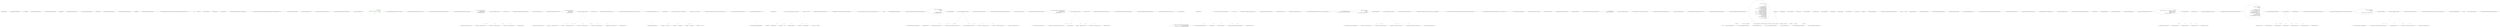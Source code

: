 digraph  {
n25 [label="CommandLine.HelpOptionAttribute", span=""];
n0 [cluster="CommandLine.HelpOptionAttribute.HelpOptionAttribute()", label="Entry CommandLine.HelpOptionAttribute.HelpOptionAttribute()", span="49-49"];
n1 [cluster="CommandLine.HelpOptionAttribute.HelpOptionAttribute()", label="HelpText = DefaultHelpText", span="52-52"];
n2 [cluster="CommandLine.HelpOptionAttribute.HelpOptionAttribute()", label="Exit CommandLine.HelpOptionAttribute.HelpOptionAttribute()", span="49-49"];
n3 [cluster="CommandLine.HelpOptionAttribute.HelpOptionAttribute(char)", label="Entry CommandLine.HelpOptionAttribute.HelpOptionAttribute(char)", span="60-60"];
n4 [cluster="CommandLine.HelpOptionAttribute.HelpOptionAttribute(char)", label="HelpText = DefaultHelpText", span="63-63"];
n5 [cluster="CommandLine.HelpOptionAttribute.HelpOptionAttribute(char)", label="Exit CommandLine.HelpOptionAttribute.HelpOptionAttribute(char)", span="60-60"];
n6 [cluster="CommandLine.HelpOptionAttribute.HelpOptionAttribute(string)", label="Entry CommandLine.HelpOptionAttribute.HelpOptionAttribute(string)", span="71-71"];
n7 [cluster="CommandLine.HelpOptionAttribute.HelpOptionAttribute(string)", label="HelpText = DefaultHelpText", span="74-74"];
n8 [cluster="CommandLine.HelpOptionAttribute.HelpOptionAttribute(string)", label="Exit CommandLine.HelpOptionAttribute.HelpOptionAttribute(string)", span="71-71"];
n9 [cluster="CommandLine.HelpOptionAttribute.HelpOptionAttribute(char, string)", label="Entry CommandLine.HelpOptionAttribute.HelpOptionAttribute(char, string)", span="83-83"];
n10 [cluster="CommandLine.HelpOptionAttribute.HelpOptionAttribute(char, string)", label="HelpText = DefaultHelpText", span="86-86"];
n11 [cluster="CommandLine.HelpOptionAttribute.HelpOptionAttribute(char, string)", label="Exit CommandLine.HelpOptionAttribute.HelpOptionAttribute(char, string)", span="83-83"];
n12 [cluster="CommandLine.HelpOptionAttribute.InvokeMethod(object, CommandLine.Internal.Pair<System.Reflection.MethodInfo, CommandLine.HelpOptionAttribute>, out string)", label="Entry CommandLine.HelpOptionAttribute.InvokeMethod(object, CommandLine.Internal.Pair<System.Reflection.MethodInfo, CommandLine.HelpOptionAttribute>, out string)", span="100-100"];
n13 [cluster="CommandLine.HelpOptionAttribute.InvokeMethod(object, CommandLine.Internal.Pair<System.Reflection.MethodInfo, CommandLine.HelpOptionAttribute>, out string)", label="text = null", span="103-103"];
n14 [cluster="CommandLine.HelpOptionAttribute.InvokeMethod(object, CommandLine.Internal.Pair<System.Reflection.MethodInfo, CommandLine.HelpOptionAttribute>, out string)", label="var method = pair.Left", span="104-104"];
n17 [cluster="CommandLine.HelpOptionAttribute.InvokeMethod(object, CommandLine.Internal.Pair<System.Reflection.MethodInfo, CommandLine.HelpOptionAttribute>, out string)", label="text = (string)method.Invoke(target, null)", span="106-106"];
n15 [cluster="CommandLine.HelpOptionAttribute.InvokeMethod(object, CommandLine.Internal.Pair<System.Reflection.MethodInfo, CommandLine.HelpOptionAttribute>, out string)", label="!CheckMethodSignature(method)", span="105-105"];
n16 [cluster="CommandLine.HelpOptionAttribute.InvokeMethod(object, CommandLine.Internal.Pair<System.Reflection.MethodInfo, CommandLine.HelpOptionAttribute>, out string)", label="throw new MemberAccessException();", span="105-105"];
n19 [cluster="CommandLine.HelpOptionAttribute.CheckMethodSignature(System.Reflection.MethodInfo)", label="Entry CommandLine.HelpOptionAttribute.CheckMethodSignature(System.Reflection.MethodInfo)", span="109-109"];
n18 [cluster="CommandLine.HelpOptionAttribute.InvokeMethod(object, CommandLine.Internal.Pair<System.Reflection.MethodInfo, CommandLine.HelpOptionAttribute>, out string)", label="Exit CommandLine.HelpOptionAttribute.InvokeMethod(object, CommandLine.Internal.Pair<System.Reflection.MethodInfo, CommandLine.HelpOptionAttribute>, out string)", span="100-100"];
n20 [cluster="System.MemberAccessException.MemberAccessException()", label="Entry System.MemberAccessException.MemberAccessException()", span="0-0"];
n21 [cluster="System.Reflection.MethodBase.Invoke(object, object[])", label="Entry System.Reflection.MethodBase.Invoke(object, object[])", span="0-0"];
n22 [cluster="CommandLine.HelpOptionAttribute.CheckMethodSignature(System.Reflection.MethodInfo)", label="return value.ReturnType == typeof(string) && value.GetParameters().Length == 0;", span="111-111"];
n23 [cluster="CommandLine.HelpOptionAttribute.CheckMethodSignature(System.Reflection.MethodInfo)", label="Exit CommandLine.HelpOptionAttribute.CheckMethodSignature(System.Reflection.MethodInfo)", span="109-109"];
n24 [cluster="System.Reflection.MethodBase.GetParameters()", label="Entry System.Reflection.MethodBase.GetParameters()", span="0-0"];
d129 [cluster="CommandLine.Core.ReflectionExtensions.StaticMethod(System.Type, string, params object[])", color=green, community=0, label="return type.InvokeMember(\r\n                name,\r\n                BindingFlags.InvokeMethod | BindingFlags.Public | BindingFlags.Static,\r\n                null,\r\n                null,\r\n                args);", prediction=0, span="170-175"];
d128 [cluster="CommandLine.Core.ReflectionExtensions.StaticMethod(System.Type, string, params object[])", label="Entry CommandLine.Core.ReflectionExtensions.StaticMethod(System.Type, string, params object[])", span="168-168"];
d130 [cluster="CommandLine.Core.ReflectionExtensions.StaticMethod(System.Type, string, params object[])", label="Exit CommandLine.Core.ReflectionExtensions.StaticMethod(System.Type, string, params object[])", span="168-168"];
d131 [cluster="System.Type.InvokeMember(string, System.Reflection.BindingFlags, System.Reflection.Binder, object, object[])", label="Entry System.Type.InvokeMember(string, System.Reflection.BindingFlags, System.Reflection.Binder, object, object[])", span="0-0"];
m1_49 [cluster="CommandLine.Tests.Unit.Text.HelpTextTests.Create_instance_with_enum_options_disabled()", file="UnParserExtensionsTests.cs", label="Entry CommandLine.Tests.Unit.Text.HelpTextTests.Create_instance_with_enum_options_disabled()", span="93-93"];
m1_50 [cluster="CommandLine.Tests.Unit.Text.HelpTextTests.Create_instance_with_enum_options_disabled()", file="UnParserExtensionsTests.cs", label="var sut = new HelpText { AddDashesToOption = true }\r\n                .AddPreOptionsLine(''pre-options'')\r\n                .AddOptions(new FakeOptionsWithHelpTextEnum())\r\n                .AddPostOptionsLine(''post-options'')", span="97-100"];
m1_51 [cluster="CommandLine.Tests.Unit.Text.HelpTextTests.Create_instance_with_enum_options_disabled()", file="UnParserExtensionsTests.cs", label="var lines = sut.ToString().ToNotEmptyLines().TrimStringArray()", span="104-104"];
m1_52 [cluster="CommandLine.Tests.Unit.Text.HelpTextTests.Create_instance_with_enum_options_disabled()", file="UnParserExtensionsTests.cs", label="Assert.Equal(''pre-options'', lines[0])", span="105-105"];
m1_53 [cluster="CommandLine.Tests.Unit.Text.HelpTextTests.Create_instance_with_enum_options_disabled()", file="UnParserExtensionsTests.cs", label="Assert.Equal(''--stringvalue    Define a string value here.'', lines[1])", span="106-106"];
m1_54 [cluster="CommandLine.Tests.Unit.Text.HelpTextTests.Create_instance_with_enum_options_disabled()", file="UnParserExtensionsTests.cs", label="Assert.Equal(''--shape          Define a enum value here.'', lines[2])", span="107-107"];
m1_55 [cluster="CommandLine.Tests.Unit.Text.HelpTextTests.Create_instance_with_enum_options_disabled()", file="UnParserExtensionsTests.cs", label="Assert.Equal(''--help           Display this help screen.'', lines[3])", span="108-108"];
m1_56 [cluster="CommandLine.Tests.Unit.Text.HelpTextTests.Create_instance_with_enum_options_disabled()", file="UnParserExtensionsTests.cs", label="Assert.Equal(''--version        Display version information.'', lines[4])", span="109-109"];
m1_57 [cluster="CommandLine.Tests.Unit.Text.HelpTextTests.Create_instance_with_enum_options_disabled()", file="UnParserExtensionsTests.cs", label="Assert.Equal(''post-options'', lines[5])", span="110-110"];
m1_58 [cluster="CommandLine.Tests.Unit.Text.HelpTextTests.Create_instance_with_enum_options_disabled()", file="UnParserExtensionsTests.cs", label="Exit CommandLine.Tests.Unit.Text.HelpTextTests.Create_instance_with_enum_options_disabled()", span="93-93"];
m1_16 [cluster="CommandLine.Text.HelpText.HelpText(string, string)", file="UnParserExtensionsTests.cs", label="Entry CommandLine.Text.HelpText.HelpText(string, string)", span="90-90"];
m1_22 [cluster="CommandLine.Tests.Unit.Text.HelpTextTests.Create_instance_with_options()", file="UnParserExtensionsTests.cs", label="Entry CommandLine.Tests.Unit.Text.HelpTextTests.Create_instance_with_options()", span="46-46"];
m1_23 [cluster="CommandLine.Tests.Unit.Text.HelpTextTests.Create_instance_with_options()", file="UnParserExtensionsTests.cs", label="var sut = new HelpText { AddDashesToOption = true }\r\n                .AddPreOptionsLine(''pre-options'')\r\n                .AddOptions(new FakeOptions())\r\n                .AddPostOptionsLine(''post-options'')", span="50-53"];
m1_24 [cluster="CommandLine.Tests.Unit.Text.HelpTextTests.Create_instance_with_options()", file="UnParserExtensionsTests.cs", label="var lines = sut.ToString().ToNotEmptyLines().TrimStringArray()", span="57-57"];
m1_25 [cluster="CommandLine.Tests.Unit.Text.HelpTextTests.Create_instance_with_options()", file="UnParserExtensionsTests.cs", label="Assert.Equal(''pre-options'', lines[0])", span="58-58"];
m1_26 [cluster="CommandLine.Tests.Unit.Text.HelpTextTests.Create_instance_with_options()", file="UnParserExtensionsTests.cs", label="Assert.Equal(''--stringvalue    Define a string value here.'', lines[1])", span="59-59"];
m1_27 [cluster="CommandLine.Tests.Unit.Text.HelpTextTests.Create_instance_with_options()", file="UnParserExtensionsTests.cs", label="Assert.Equal(''-i               Define a int sequence here.'', lines[2])", span="60-60"];
m1_28 [cluster="CommandLine.Tests.Unit.Text.HelpTextTests.Create_instance_with_options()", file="UnParserExtensionsTests.cs", label="Assert.Equal(''-x               Define a boolean or switch value here.'', lines[3])", span="61-61"];
m1_29 [cluster="CommandLine.Tests.Unit.Text.HelpTextTests.Create_instance_with_options()", file="UnParserExtensionsTests.cs", label="Assert.Equal(''--help           Display this help screen.'', lines[4])", span="62-62"];
m1_30 [cluster="CommandLine.Tests.Unit.Text.HelpTextTests.Create_instance_with_options()", file="UnParserExtensionsTests.cs", label="Assert.Equal(''--version        Display version information.'', lines[5])", span="63-63"];
m1_31 [cluster="CommandLine.Tests.Unit.Text.HelpTextTests.Create_instance_with_options()", file="UnParserExtensionsTests.cs", label="Assert.Equal(''value pos. 0     Define a long value here.'', lines[6])", span="64-64"];
m1_32 [cluster="CommandLine.Tests.Unit.Text.HelpTextTests.Create_instance_with_options()", file="UnParserExtensionsTests.cs", label="Assert.Equal(''post-options'', lines[7])", span="65-65"];
m1_33 [cluster="CommandLine.Tests.Unit.Text.HelpTextTests.Create_instance_with_options()", file="UnParserExtensionsTests.cs", label="Exit CommandLine.Tests.Unit.Text.HelpTextTests.Create_instance_with_options()", span="46-46"];
m1_66 [cluster="CommandLine.Tests.Unit.Text.HelpTextTests.When_help_text_is_longer_than_width_it_will_wrap_around_as_if_in_a_column()", file="UnParserExtensionsTests.cs", label="Entry CommandLine.Tests.Unit.Text.HelpTextTests.When_help_text_is_longer_than_width_it_will_wrap_around_as_if_in_a_column()", span="130-130"];
m1_67 [cluster="CommandLine.Tests.Unit.Text.HelpTextTests.When_help_text_is_longer_than_width_it_will_wrap_around_as_if_in_a_column()", file="UnParserExtensionsTests.cs", label="var sut = new HelpText(new HeadingInfo(''CommandLine.Tests.dll'', ''1.9.4.131''))", span="134-134"];
m1_68 [cluster="CommandLine.Tests.Unit.Text.HelpTextTests.When_help_text_is_longer_than_width_it_will_wrap_around_as_if_in_a_column()", file="UnParserExtensionsTests.cs", label="sut.MaximumDisplayWidth = 40", span="135-135"];
m1_69 [cluster="CommandLine.Tests.Unit.Text.HelpTextTests.When_help_text_is_longer_than_width_it_will_wrap_around_as_if_in_a_column()", file="UnParserExtensionsTests.cs", label="sut.AddOptions(new FakeOptionsWithLongDescription())", span="136-136"];
m1_70 [cluster="CommandLine.Tests.Unit.Text.HelpTextTests.When_help_text_is_longer_than_width_it_will_wrap_around_as_if_in_a_column()", file="UnParserExtensionsTests.cs", label="var lines = sut.ToString().Split(new[] { Environment.NewLine }, StringSplitOptions.None)", span="139-139"];
m1_71 [cluster="CommandLine.Tests.Unit.Text.HelpTextTests.When_help_text_is_longer_than_width_it_will_wrap_around_as_if_in_a_column()", file="UnParserExtensionsTests.cs", label="lines[2].Should().Be(''  v, verbose    This is the description'')", span="140-140"];
m1_72 [cluster="CommandLine.Tests.Unit.Text.HelpTextTests.When_help_text_is_longer_than_width_it_will_wrap_around_as_if_in_a_column()", file="UnParserExtensionsTests.cs", label="lines[3].Should().Be(''                of the verbosity to '')", span="142-142"];
m1_73 [cluster="CommandLine.Tests.Unit.Text.HelpTextTests.When_help_text_is_longer_than_width_it_will_wrap_around_as_if_in_a_column()", file="UnParserExtensionsTests.cs", label="lines[4].Should().Be(''                test out the wrapping '')", span="143-143"];
m1_74 [cluster="CommandLine.Tests.Unit.Text.HelpTextTests.When_help_text_is_longer_than_width_it_will_wrap_around_as_if_in_a_column()", file="UnParserExtensionsTests.cs", label="lines[5].Should().Be(''                capabilities of the '')", span="144-144"];
m1_75 [cluster="CommandLine.Tests.Unit.Text.HelpTextTests.When_help_text_is_longer_than_width_it_will_wrap_around_as_if_in_a_column()", file="UnParserExtensionsTests.cs", label="lines[6].Should().Be(''                Help Text.'')", span="145-145"];
m1_76 [cluster="CommandLine.Tests.Unit.Text.HelpTextTests.When_help_text_is_longer_than_width_it_will_wrap_around_as_if_in_a_column()", file="UnParserExtensionsTests.cs", label="Exit CommandLine.Tests.Unit.Text.HelpTextTests.When_help_text_is_longer_than_width_it_will_wrap_around_as_if_in_a_column()", span="130-130"];
m1_81 [cluster="CommandLine.Tests.Unit.Text.HelpTextTests.Long_help_text_without_spaces()", file="UnParserExtensionsTests.cs", label="Entry CommandLine.Tests.Unit.Text.HelpTextTests.Long_help_text_without_spaces()", span="150-150"];
m1_82 [cluster="CommandLine.Tests.Unit.Text.HelpTextTests.Long_help_text_without_spaces()", file="UnParserExtensionsTests.cs", label="var sut = new HelpText(new HeadingInfo(''CommandLine.Tests.dll'', ''1.9.4.131''))", span="154-154"];
m1_83 [cluster="CommandLine.Tests.Unit.Text.HelpTextTests.Long_help_text_without_spaces()", file="UnParserExtensionsTests.cs", label="sut.MaximumDisplayWidth = 40", span="155-155"];
m1_84 [cluster="CommandLine.Tests.Unit.Text.HelpTextTests.Long_help_text_without_spaces()", file="UnParserExtensionsTests.cs", label="sut.AddOptions(new FakeOptionsWithLongDescriptionAndNoSpaces())", span="156-156"];
m1_85 [cluster="CommandLine.Tests.Unit.Text.HelpTextTests.Long_help_text_without_spaces()", file="UnParserExtensionsTests.cs", label="var lines = sut.ToString().Split(new[] { Environment.NewLine }, StringSplitOptions.None)", span="159-159"];
m1_86 [cluster="CommandLine.Tests.Unit.Text.HelpTextTests.Long_help_text_without_spaces()", file="UnParserExtensionsTests.cs", label="lines[2].Should().Be(''  v, verbose    Before '')", span="160-160"];
m1_87 [cluster="CommandLine.Tests.Unit.Text.HelpTextTests.Long_help_text_without_spaces()", file="UnParserExtensionsTests.cs", label="lines[3].Should().Be(''                012345678901234567890123'')", span="161-161"];
m1_88 [cluster="CommandLine.Tests.Unit.Text.HelpTextTests.Long_help_text_without_spaces()", file="UnParserExtensionsTests.cs", label="lines[4].Should().Be(''                After'')", span="162-162"];
m1_89 [cluster="CommandLine.Tests.Unit.Text.HelpTextTests.Long_help_text_without_spaces()", file="UnParserExtensionsTests.cs", label="lines[5].Should().Be(''  input-file    Before '')", span="163-163"];
m1_90 [cluster="CommandLine.Tests.Unit.Text.HelpTextTests.Long_help_text_without_spaces()", file="UnParserExtensionsTests.cs", label="lines[6].Should().Be(''                012345678901234567890123'')", span="164-164"];
m1_91 [cluster="CommandLine.Tests.Unit.Text.HelpTextTests.Long_help_text_without_spaces()", file="UnParserExtensionsTests.cs", label="lines[7].Should().Be(''                456789 After'')", span="165-165"];
m1_92 [cluster="CommandLine.Tests.Unit.Text.HelpTextTests.Long_help_text_without_spaces()", file="UnParserExtensionsTests.cs", label="Exit CommandLine.Tests.Unit.Text.HelpTextTests.Long_help_text_without_spaces()", span="150-150"];
m1_121 [cluster="CommandLine.NotParsed<T>.NotParsed(T, System.Collections.Generic.IEnumerable<CommandLine.Error>)", file="UnParserExtensionsTests.cs", label="Entry CommandLine.NotParsed<T>.NotParsed(T, System.Collections.Generic.IEnumerable<CommandLine.Error>)", span="142-142"];
m1_198 [cluster="System.Collections.Generic.IEnumerable<TSource>.Concat<TSource>(System.Collections.Generic.IEnumerable<TSource>)", file="UnParserExtensionsTests.cs", label="Entry System.Collections.Generic.IEnumerable<TSource>.Concat<TSource>(System.Collections.Generic.IEnumerable<TSource>)", span="0-0"];
m1_172 [cluster="Unk.True", file="UnParserExtensionsTests.cs", label="Entry Unk.True", span=""];
m1_123 [cluster="CommandLine.BadFormatTokenError.BadFormatTokenError(string)", file="UnParserExtensionsTests.cs", label="Entry CommandLine.BadFormatTokenError.BadFormatTokenError(string)", span="196-196"];
m1_156 [cluster="CommandLine.Tests.Unit.Text.HelpTextTests.Invoke_AutoBuild_for_Options_returns_appropriate_formatted_text()", file="UnParserExtensionsTests.cs", label="Entry CommandLine.Tests.Unit.Text.HelpTextTests.Invoke_AutoBuild_for_Options_returns_appropriate_formatted_text()", span="254-254"];
m1_157 [cluster="CommandLine.Tests.Unit.Text.HelpTextTests.Invoke_AutoBuild_for_Options_returns_appropriate_formatted_text()", file="UnParserExtensionsTests.cs", label="var fakeResult = new NotParsed<FakeOptions>(\r\n                new FakeOptions(),\r\n                new Error[]\r\n                    {\r\n                        new BadFormatTokenError(''badtoken''),\r\n                        new SequenceOutOfRangeError(new NameInfo(''i'', ''''))\r\n                    })", span="257-263"];
m1_158 [cluster="CommandLine.Tests.Unit.Text.HelpTextTests.Invoke_AutoBuild_for_Options_returns_appropriate_formatted_text()", file="UnParserExtensionsTests.cs", label="var helpText = HelpText.AutoBuild(fakeResult)", span="266-266"];
m1_159 [cluster="CommandLine.Tests.Unit.Text.HelpTextTests.Invoke_AutoBuild_for_Options_returns_appropriate_formatted_text()", file="UnParserExtensionsTests.cs", label="var lines = helpText.ToString().ToNotEmptyLines().TrimStringArray()", span="269-269"];
m1_160 [cluster="CommandLine.Tests.Unit.Text.HelpTextTests.Invoke_AutoBuild_for_Options_returns_appropriate_formatted_text()", file="UnParserExtensionsTests.cs", label="Assert.True(lines[0].StartsWith(''CommandLine'', StringComparison.Ordinal))", span="271-271"];
m1_161 [cluster="CommandLine.Tests.Unit.Text.HelpTextTests.Invoke_AutoBuild_for_Options_returns_appropriate_formatted_text()", file="UnParserExtensionsTests.cs", label="Assert.True(lines[1].StartsWith(''Copyright (c)'', StringComparison.Ordinal))", span="272-272"];
m1_162 [cluster="CommandLine.Tests.Unit.Text.HelpTextTests.Invoke_AutoBuild_for_Options_returns_appropriate_formatted_text()", file="UnParserExtensionsTests.cs", label="Assert.Equal(''ERROR(S):'', lines[2])", span="273-273"];
m1_163 [cluster="CommandLine.Tests.Unit.Text.HelpTextTests.Invoke_AutoBuild_for_Options_returns_appropriate_formatted_text()", file="UnParserExtensionsTests.cs", label="Assert.Equal(''Token 'badtoken' is not recognized.'', lines[3])", span="274-274"];
m1_164 [cluster="CommandLine.Tests.Unit.Text.HelpTextTests.Invoke_AutoBuild_for_Options_returns_appropriate_formatted_text()", file="UnParserExtensionsTests.cs", label="Assert.Equal(''A sequence option 'i' is defined with few items than required.'', lines[4])", span="275-275"];
m1_165 [cluster="CommandLine.Tests.Unit.Text.HelpTextTests.Invoke_AutoBuild_for_Options_returns_appropriate_formatted_text()", file="UnParserExtensionsTests.cs", label="Assert.Equal(''--stringvalue    Define a string value here.'', lines[5])", span="276-276"];
m1_166 [cluster="CommandLine.Tests.Unit.Text.HelpTextTests.Invoke_AutoBuild_for_Options_returns_appropriate_formatted_text()", file="UnParserExtensionsTests.cs", label="Assert.Equal(''-i               Define a int sequence here.'', lines[6])", span="277-277"];
m1_167 [cluster="CommandLine.Tests.Unit.Text.HelpTextTests.Invoke_AutoBuild_for_Options_returns_appropriate_formatted_text()", file="UnParserExtensionsTests.cs", label="Assert.Equal(''-x               Define a boolean or switch value here.'', lines[7])", span="278-278"];
m1_168 [cluster="CommandLine.Tests.Unit.Text.HelpTextTests.Invoke_AutoBuild_for_Options_returns_appropriate_formatted_text()", file="UnParserExtensionsTests.cs", label="Assert.Equal(''--help           Display this help screen.'', lines[8])", span="279-279"];
m1_169 [cluster="CommandLine.Tests.Unit.Text.HelpTextTests.Invoke_AutoBuild_for_Options_returns_appropriate_formatted_text()", file="UnParserExtensionsTests.cs", label="Exit CommandLine.Tests.Unit.Text.HelpTextTests.Invoke_AutoBuild_for_Options_returns_appropriate_formatted_text()", span="254-254"];
m1_171 [cluster="string.StartsWith(string, System.StringComparison)", file="UnParserExtensionsTests.cs", label="Entry string.StartsWith(string, System.StringComparison)", span="0-0"];
m1_37 [cluster="CommandLine.Tests.Unit.Text.HelpTextTests.Create_instance_with_enum_options_enabled()", file="UnParserExtensionsTests.cs", label="Entry CommandLine.Tests.Unit.Text.HelpTextTests.Create_instance_with_enum_options_enabled()", span="70-70"];
m1_38 [cluster="CommandLine.Tests.Unit.Text.HelpTextTests.Create_instance_with_enum_options_enabled()", file="UnParserExtensionsTests.cs", label="var sut = new HelpText { AddDashesToOption = true, AddEnumValuesToHelpText = true }\r\n                .AddPreOptionsLine(''pre-options'')\r\n                .AddOptions(new FakeOptionsWithHelpTextEnum())\r\n                .AddPostOptionsLine(''post-options'')", span="74-77"];
m1_39 [cluster="CommandLine.Tests.Unit.Text.HelpTextTests.Create_instance_with_enum_options_enabled()", file="UnParserExtensionsTests.cs", label="var lines = sut.ToString().ToNotEmptyLines().TrimStringArray()", span="81-81"];
m1_40 [cluster="CommandLine.Tests.Unit.Text.HelpTextTests.Create_instance_with_enum_options_enabled()", file="UnParserExtensionsTests.cs", label="Assert.Equal(''pre-options'', lines[0])", span="82-82"];
m1_41 [cluster="CommandLine.Tests.Unit.Text.HelpTextTests.Create_instance_with_enum_options_enabled()", file="UnParserExtensionsTests.cs", label="Assert.Equal(''--stringvalue    Define a string value here.'', lines[1])", span="83-83"];
m1_42 [cluster="CommandLine.Tests.Unit.Text.HelpTextTests.Create_instance_with_enum_options_enabled()", file="UnParserExtensionsTests.cs", label="Assert.Equal(''--shape          Define a enum value here. Valid values: Circle, Square,'', lines[2])", span="84-84"];
m1_43 [cluster="CommandLine.Tests.Unit.Text.HelpTextTests.Create_instance_with_enum_options_enabled()", file="UnParserExtensionsTests.cs", label="Assert.Equal(''Triangle'', lines[3])", span="85-85"];
m1_44 [cluster="CommandLine.Tests.Unit.Text.HelpTextTests.Create_instance_with_enum_options_enabled()", file="UnParserExtensionsTests.cs", label="Assert.Equal(''--help           Display this help screen.'', lines[4])", span="86-86"];
m1_45 [cluster="CommandLine.Tests.Unit.Text.HelpTextTests.Create_instance_with_enum_options_enabled()", file="UnParserExtensionsTests.cs", label="Assert.Equal(''--version        Display version information.'', lines[5])", span="87-87"];
m1_46 [cluster="CommandLine.Tests.Unit.Text.HelpTextTests.Create_instance_with_enum_options_enabled()", file="UnParserExtensionsTests.cs", label="Assert.Equal(''post-options'', lines[6])", span="88-88"];
m1_47 [cluster="CommandLine.Tests.Unit.Text.HelpTextTests.Create_instance_with_enum_options_enabled()", file="UnParserExtensionsTests.cs", label="Exit CommandLine.Tests.Unit.Text.HelpTextTests.Create_instance_with_enum_options_enabled()", span="70-70"];
m1_127 [cluster="CommandLine.MissingRequiredOptionError.MissingRequiredOptionError(CommandLine.NameInfo)", file="UnParserExtensionsTests.cs", label="Entry CommandLine.MissingRequiredOptionError.MissingRequiredOptionError(CommandLine.NameInfo)", span="291-291"];
m1_48 [cluster="CommandLine.Tests.Fakes.FakeOptionsWithHelpTextEnum.FakeOptionsWithHelpTextEnum()", file="UnParserExtensionsTests.cs", label="Entry CommandLine.Tests.Fakes.FakeOptionsWithHelpTextEnum.FakeOptionsWithHelpTextEnum()", span="11-11"];
m1_94 [cluster="CommandLine.Tests.Unit.Text.HelpTextTests.Long_pre_and_post_lines_without_spaces()", file="UnParserExtensionsTests.cs", label="Entry CommandLine.Tests.Unit.Text.HelpTextTests.Long_pre_and_post_lines_without_spaces()", span="170-170"];
m1_95 [cluster="CommandLine.Tests.Unit.Text.HelpTextTests.Long_pre_and_post_lines_without_spaces()", file="UnParserExtensionsTests.cs", label="var sut = new HelpText(''Heading Info.'')", span="174-174"];
m1_96 [cluster="CommandLine.Tests.Unit.Text.HelpTextTests.Long_pre_and_post_lines_without_spaces()", file="UnParserExtensionsTests.cs", label="sut.MaximumDisplayWidth = 40", span="175-175"];
m1_97 [cluster="CommandLine.Tests.Unit.Text.HelpTextTests.Long_pre_and_post_lines_without_spaces()", file="UnParserExtensionsTests.cs", label="sut.AddPreOptionsLine(''Before 0123456789012345678901234567890123456789012 After'')\r\n                .AddOptions(new FakeOptionsForHelp())\r\n                .AddPostOptionsLine(''Before 0123456789012345678901234567890123456789 After'')", span="176-178"];
m1_98 [cluster="CommandLine.Tests.Unit.Text.HelpTextTests.Long_pre_and_post_lines_without_spaces()", file="UnParserExtensionsTests.cs", label="var lines = sut.ToString().Split(new[] { Environment.NewLine }, StringSplitOptions.None)", span="181-181"];
m1_99 [cluster="CommandLine.Tests.Unit.Text.HelpTextTests.Long_pre_and_post_lines_without_spaces()", file="UnParserExtensionsTests.cs", label="lines[1].Should().Be(''Before '')", span="182-182"];
m1_100 [cluster="CommandLine.Tests.Unit.Text.HelpTextTests.Long_pre_and_post_lines_without_spaces()", file="UnParserExtensionsTests.cs", label="lines[2].Should().Be(''0123456789012345678901234567890123456789'')", span="183-183"];
m1_101 [cluster="CommandLine.Tests.Unit.Text.HelpTextTests.Long_pre_and_post_lines_without_spaces()", file="UnParserExtensionsTests.cs", label="lines[3].Should().Be(''012 After'')", span="184-184"];
m1_102 [cluster="CommandLine.Tests.Unit.Text.HelpTextTests.Long_pre_and_post_lines_without_spaces()", file="UnParserExtensionsTests.cs", label="lines[lines.Length - 3].Should().Be(''Before '')", span="185-185"];
m1_103 [cluster="CommandLine.Tests.Unit.Text.HelpTextTests.Long_pre_and_post_lines_without_spaces()", file="UnParserExtensionsTests.cs", label="lines[lines.Length - 2].Should().Be(''0123456789012345678901234567890123456789'')", span="186-186"];
m1_104 [cluster="CommandLine.Tests.Unit.Text.HelpTextTests.Long_pre_and_post_lines_without_spaces()", file="UnParserExtensionsTests.cs", label="lines[lines.Length - 1].Should().Be('' After'')", span="187-187"];
m1_105 [cluster="CommandLine.Tests.Unit.Text.HelpTextTests.Long_pre_and_post_lines_without_spaces()", file="UnParserExtensionsTests.cs", label="Exit CommandLine.Tests.Unit.Text.HelpTextTests.Long_pre_and_post_lines_without_spaces()", span="170-170"];
m1_0 [cluster="CommandLine.Tests.Unit.Text.HelpTextTests.Create_empty_instance()", file="UnParserExtensionsTests.cs", label="Entry CommandLine.Tests.Unit.Text.HelpTextTests.Create_empty_instance()", span="16-16"];
m1_1 [cluster="CommandLine.Tests.Unit.Text.HelpTextTests.Create_empty_instance()", file="UnParserExtensionsTests.cs", label="Assert.Equal(string.Empty, new HelpText().ToString())", span="18-18"];
m1_2 [cluster="CommandLine.Tests.Unit.Text.HelpTextTests.Create_empty_instance()", file="UnParserExtensionsTests.cs", label="Exit CommandLine.Tests.Unit.Text.HelpTextTests.Create_empty_instance()", span="16-16"];
m1_184 [cluster="CommandLine.Tests.Unit.Text.HelpTextTests.Invoke_AutoBuild_for_Verbs_with_unknown_verb_returns_appropriate_formatted_text()", file="UnParserExtensionsTests.cs", label="Entry CommandLine.Tests.Unit.Text.HelpTextTests.Invoke_AutoBuild_for_Verbs_with_unknown_verb_returns_appropriate_formatted_text()", span="310-310"];
m1_185 [cluster="CommandLine.Tests.Unit.Text.HelpTextTests.Invoke_AutoBuild_for_Verbs_with_unknown_verb_returns_appropriate_formatted_text()", file="UnParserExtensionsTests.cs", label="var verbTypes = Enumerable.Empty<Type>().Concat(\r\n                new[] { typeof(AddOptions), typeof(CommitOptions), typeof(CloneOptions) })", span="313-314"];
m1_186 [cluster="CommandLine.Tests.Unit.Text.HelpTextTests.Invoke_AutoBuild_for_Verbs_with_unknown_verb_returns_appropriate_formatted_text()", file="UnParserExtensionsTests.cs", label="var fakeResult = new NotParsed<object>(\r\n                new NullInstance(),\r\n                verbTypes,\r\n                new Error[] { new HelpVerbRequestedError(null, null, false) })", span="315-318"];
m1_187 [cluster="CommandLine.Tests.Unit.Text.HelpTextTests.Invoke_AutoBuild_for_Verbs_with_unknown_verb_returns_appropriate_formatted_text()", file="UnParserExtensionsTests.cs", label="var helpText = HelpText.AutoBuild(fakeResult)", span="321-321"];
m1_188 [cluster="CommandLine.Tests.Unit.Text.HelpTextTests.Invoke_AutoBuild_for_Verbs_with_unknown_verb_returns_appropriate_formatted_text()", file="UnParserExtensionsTests.cs", label="var lines = helpText.ToString().ToNotEmptyLines().TrimStringArray()", span="324-324"];
m1_189 [cluster="CommandLine.Tests.Unit.Text.HelpTextTests.Invoke_AutoBuild_for_Verbs_with_unknown_verb_returns_appropriate_formatted_text()", file="UnParserExtensionsTests.cs", label="Assert.True(lines[0].StartsWith(''CommandLine'', StringComparison.Ordinal))", span="326-326"];
m1_190 [cluster="CommandLine.Tests.Unit.Text.HelpTextTests.Invoke_AutoBuild_for_Verbs_with_unknown_verb_returns_appropriate_formatted_text()", file="UnParserExtensionsTests.cs", label="Assert.True(lines[1].StartsWith(''Copyright (c)'', StringComparison.Ordinal))", span="327-327"];
m1_191 [cluster="CommandLine.Tests.Unit.Text.HelpTextTests.Invoke_AutoBuild_for_Verbs_with_unknown_verb_returns_appropriate_formatted_text()", file="UnParserExtensionsTests.cs", label="Assert.Equal(''add        Add file contents to the index.'', lines[2])", span="328-328"];
m1_192 [cluster="CommandLine.Tests.Unit.Text.HelpTextTests.Invoke_AutoBuild_for_Verbs_with_unknown_verb_returns_appropriate_formatted_text()", file="UnParserExtensionsTests.cs", label="Assert.Equal(''commit     Record changes to the repository.'', lines[3])", span="329-329"];
m1_193 [cluster="CommandLine.Tests.Unit.Text.HelpTextTests.Invoke_AutoBuild_for_Verbs_with_unknown_verb_returns_appropriate_formatted_text()", file="UnParserExtensionsTests.cs", label="Assert.Equal(''clone      Clone a repository into a new directory.'', lines[4])", span="330-330"];
m1_194 [cluster="CommandLine.Tests.Unit.Text.HelpTextTests.Invoke_AutoBuild_for_Verbs_with_unknown_verb_returns_appropriate_formatted_text()", file="UnParserExtensionsTests.cs", label="Assert.Equal(''help       Display more information on a specific command.'', lines[5])", span="331-331"];
m1_195 [cluster="CommandLine.Tests.Unit.Text.HelpTextTests.Invoke_AutoBuild_for_Verbs_with_unknown_verb_returns_appropriate_formatted_text()", file="UnParserExtensionsTests.cs", label="Assert.Equal(''version    Display version information.'', lines[6])", span="332-332"];
m1_196 [cluster="CommandLine.Tests.Unit.Text.HelpTextTests.Invoke_AutoBuild_for_Verbs_with_unknown_verb_returns_appropriate_formatted_text()", file="UnParserExtensionsTests.cs", label="Exit CommandLine.Tests.Unit.Text.HelpTextTests.Invoke_AutoBuild_for_Verbs_with_unknown_verb_returns_appropriate_formatted_text()", span="310-310"];
m1_199 [cluster="CommandLine.NotParsed<T>.NotParsed(T, System.Collections.Generic.IEnumerable<System.Type>, System.Collections.Generic.IEnumerable<CommandLine.Error>)", file="UnParserExtensionsTests.cs", label="Entry CommandLine.NotParsed<T>.NotParsed(T, System.Collections.Generic.IEnumerable<System.Type>, System.Collections.Generic.IEnumerable<CommandLine.Error>)", span="136-136"];
m1_134 [cluster="CommandLine.Text.HelpText.RenderParsingErrorsText<T>(CommandLine.ParserResult<T>, System.Func<CommandLine.Error, string>, int)", file="UnParserExtensionsTests.cs", label="Entry CommandLine.Text.HelpText.RenderParsingErrorsText<T>(CommandLine.ParserResult<T>, System.Func<CommandLine.Error, string>, int)", span="459-459"];
m1_155 [cluster="System.InvalidOperationException.InvalidOperationException()", file="UnParserExtensionsTests.cs", label="Entry System.InvalidOperationException.InvalidOperationException()", span="0-0"];
m1_36 [cluster="System.Collections.Generic.IEnumerable<string>.TrimStringArray()", file="UnParserExtensionsTests.cs", label="Entry System.Collections.Generic.IEnumerable<string>.TrimStringArray()", span="15-15"];
m1_197 [cluster="System.Linq.Enumerable.Empty<TResult>()", file="UnParserExtensionsTests.cs", label="Entry System.Linq.Enumerable.Empty<TResult>()", span="0-0"];
m1_131 [cluster="CommandLine.BadVerbSelectedError.BadVerbSelectedError(string)", file="UnParserExtensionsTests.cs", label="Entry CommandLine.BadVerbSelectedError.BadVerbSelectedError(string)", span="346-346"];
m1_3 [cluster="CommandLine.Text.HelpText.HelpText()", file="UnParserExtensionsTests.cs", label="Entry CommandLine.Text.HelpText.HelpText()", span="44-44"];
m1_59 [cluster="CommandLine.Tests.Unit.Text.HelpTextTests.When_defined_MetaValue_should_be_rendered()", file="UnParserExtensionsTests.cs", label="Entry CommandLine.Tests.Unit.Text.HelpTextTests.When_defined_MetaValue_should_be_rendered()", span="115-115"];
m1_60 [cluster="CommandLine.Tests.Unit.Text.HelpTextTests.When_defined_MetaValue_should_be_rendered()", file="UnParserExtensionsTests.cs", label="var sut = new HelpText(''Meta Value.'')\r\n                .AddOptions(new FakeOptionsWithMetaValue())", span="119-120"];
m1_61 [cluster="CommandLine.Tests.Unit.Text.HelpTextTests.When_defined_MetaValue_should_be_rendered()", file="UnParserExtensionsTests.cs", label="var lines = sut.ToString().ToNotEmptyLines().TrimStringArray()", span="123-123"];
m1_62 [cluster="CommandLine.Tests.Unit.Text.HelpTextTests.When_defined_MetaValue_should_be_rendered()", file="UnParserExtensionsTests.cs", label="Assert.Equal(''i FILE, input-file=FILE    Required. Specify input FILE to be processed.'', lines[2])", span="125-125"];
m1_63 [cluster="CommandLine.Tests.Unit.Text.HelpTextTests.When_defined_MetaValue_should_be_rendered()", file="UnParserExtensionsTests.cs", label="Exit CommandLine.Tests.Unit.Text.HelpTextTests.When_defined_MetaValue_should_be_rendered()", span="115-115"];
m1_19 [cluster="CommandLine.Text.HelpText.AddPreOptionsLine(string)", file="UnParserExtensionsTests.cs", label="Entry CommandLine.Text.HelpText.AddPreOptionsLine(string)", span="374-374"];
m1_133 [cluster="CommandLine.HelpVerbRequestedError.HelpVerbRequestedError(string, System.Type, bool)", file="UnParserExtensionsTests.cs", label="Entry CommandLine.HelpVerbRequestedError.HelpVerbRequestedError(string, System.Type, bool)", span="372-372"];
m1_65 [cluster="CommandLine.Tests.Fakes.FakeOptionsWithMetaValue.FakeOptionsWithMetaValue()", file="UnParserExtensionsTests.cs", label="Entry CommandLine.Tests.Fakes.FakeOptionsWithMetaValue.FakeOptionsWithMetaValue()", span="4-4"];
m1_129 [cluster="CommandLine.SequenceOutOfRangeError.SequenceOutOfRangeError(CommandLine.NameInfo)", file="UnParserExtensionsTests.cs", label="Entry CommandLine.SequenceOutOfRangeError.SequenceOutOfRangeError(CommandLine.NameInfo)", span="324-324"];
m1_135 [cluster="lambda expression", file="UnParserExtensionsTests.cs", label="Entry lambda expression", span="211-234"];
m1_136 [cluster="lambda expression", file="UnParserExtensionsTests.cs", label="err.Tag", span="213-213"];
m1_138 [cluster="lambda expression", file="UnParserExtensionsTests.cs", label="return ''ERR '' + ((BadFormatTokenError)err).Token;", span="216-216"];
m1_140 [cluster="lambda expression", file="UnParserExtensionsTests.cs", label="return ''ERR '' + ((MissingValueOptionError)err).NameInfo.NameText;", span="218-218"];
m1_142 [cluster="lambda expression", file="UnParserExtensionsTests.cs", label="return ''ERR '' + ((UnknownOptionError)err).Token;", span="220-220"];
m1_144 [cluster="lambda expression", file="UnParserExtensionsTests.cs", label="return ''ERR '' + ((MissingRequiredOptionError)err).NameInfo.NameText;", span="222-222"];
m1_146 [cluster="lambda expression", file="UnParserExtensionsTests.cs", label="return ''ERR '' + ((MutuallyExclusiveSetError)err).NameInfo.NameText;", span="224-224"];
m1_148 [cluster="lambda expression", file="UnParserExtensionsTests.cs", label="return ''ERR '' + ((SequenceOutOfRangeError)err).NameInfo.NameText;", span="226-226"];
m1_152 [cluster="lambda expression", file="UnParserExtensionsTests.cs", label="return ''ERR '' + ((BadVerbSelectedError)err).Token;", span="230-230"];
m1_137 [cluster="lambda expression", file="UnParserExtensionsTests.cs", label="ErrorType.BadFormatTokenError", span="215-215"];
m1_139 [cluster="lambda expression", file="UnParserExtensionsTests.cs", label="ErrorType.MissingValueOptionError", span="217-217"];
m1_141 [cluster="lambda expression", file="UnParserExtensionsTests.cs", label="ErrorType.UnknownOptionError", span="219-219"];
m1_143 [cluster="lambda expression", file="UnParserExtensionsTests.cs", label="ErrorType.MissingRequiredOptionError", span="221-221"];
m1_145 [cluster="lambda expression", file="UnParserExtensionsTests.cs", label="ErrorType.MutuallyExclusiveSetError", span="223-223"];
m1_147 [cluster="lambda expression", file="UnParserExtensionsTests.cs", label="ErrorType.SequenceOutOfRangeError", span="225-225"];
m1_149 [cluster="lambda expression", file="UnParserExtensionsTests.cs", label="ErrorType.NoVerbSelectedError", span="227-227"];
m1_151 [cluster="lambda expression", file="UnParserExtensionsTests.cs", label="ErrorType.BadVerbSelectedError", span="229-229"];
m1_153 [cluster="lambda expression", file="UnParserExtensionsTests.cs", label="throw new InvalidOperationException();", span="232-232"];
m1_150 [cluster="lambda expression", file="UnParserExtensionsTests.cs", label="return ''ERR no-verb-selected'';", span="228-228"];
m1_154 [cluster="lambda expression", file="UnParserExtensionsTests.cs", label="Exit lambda expression", span="211-234"];
m1_64 [cluster="CommandLine.Text.HelpText.HelpText(string)", file="UnParserExtensionsTests.cs", label="Entry CommandLine.Text.HelpText.HelpText(string)", span="67-67"];
m1_124 [cluster="CommandLine.MissingValueOptionError.MissingValueOptionError(CommandLine.NameInfo)", file="UnParserExtensionsTests.cs", label="Entry CommandLine.MissingValueOptionError.MissingValueOptionError(CommandLine.NameInfo)", span="269-269"];
m1_79 [cluster="Unk.Should", file="UnParserExtensionsTests.cs", label="Entry Unk.Should", span=""];
m1_80 [cluster="Unk.Be", file="UnParserExtensionsTests.cs", label="Entry Unk.Be", span=""];
m1_4 [cluster="CommandLine.Text.HelpText.ToString()", file="UnParserExtensionsTests.cs", label="Entry CommandLine.Text.HelpText.ToString()", span="490-490"];
m1_35 [cluster="CommandLine.Text.HelpText.AddOptions<T>(T)", file="UnParserExtensionsTests.cs", label="Entry CommandLine.Text.HelpText.AddOptions<T>(T)", span="394-394"];
m1_106 [cluster="CommandLine.Tests.Fakes.FakeOptionsForHelp.FakeOptionsForHelp()", file="UnParserExtensionsTests.cs", label="Entry CommandLine.Tests.Fakes.FakeOptionsForHelp.FakeOptionsForHelp()", span="4-4"];
m1_130 [cluster="CommandLine.NoVerbSelectedError.NoVerbSelectedError()", file="UnParserExtensionsTests.cs", label="Entry CommandLine.NoVerbSelectedError.NoVerbSelectedError()", span="410-410"];
m1_17 [cluster="CommandLine.Text.HeadingInfo.HeadingInfo(string, string)", file="UnParserExtensionsTests.cs", label="Entry CommandLine.Text.HeadingInfo.HeadingInfo(string, string)", span="26-26"];
m1_93 [cluster="CommandLine.Tests.Fakes.FakeOptionsWithLongDescriptionAndNoSpaces.FakeOptionsWithLongDescriptionAndNoSpaces()", file="UnParserExtensionsTests.cs", label="Entry CommandLine.Tests.Fakes.FakeOptionsWithLongDescriptionAndNoSpaces.FakeOptionsWithLongDescriptionAndNoSpaces()", span="31-31"];
m1_126 [cluster="CommandLine.UnknownOptionError.UnknownOptionError(string)", file="UnParserExtensionsTests.cs", label="Entry CommandLine.UnknownOptionError.UnknownOptionError(string)", span="280-280"];
m1_18 [cluster="CommandLine.Text.CopyrightInfo.CopyrightInfo(bool, string, params int[])", file="UnParserExtensionsTests.cs", label="Entry CommandLine.Text.CopyrightInfo.CopyrightInfo(bool, string, params int[])", span="59-59"];
m1_170 [cluster="CommandLine.Text.HelpText.AutoBuild<T>(CommandLine.ParserResult<T>)", file="UnParserExtensionsTests.cs", label="Entry CommandLine.Text.HelpText.AutoBuild<T>(CommandLine.ParserResult<T>)", span="298-298"];
m1_20 [cluster="CommandLine.Text.HelpText.AddPostOptionsLine(string)", file="UnParserExtensionsTests.cs", label="Entry CommandLine.Text.HelpText.AddPostOptionsLine(string)", span="384-384"];
m1_128 [cluster="CommandLine.MutuallyExclusiveSetError.MutuallyExclusiveSetError(CommandLine.NameInfo)", file="UnParserExtensionsTests.cs", label="Entry CommandLine.MutuallyExclusiveSetError.MutuallyExclusiveSetError(CommandLine.NameInfo)", span="302-302"];
m1_21 [cluster="string.ToNotEmptyLines()", file="UnParserExtensionsTests.cs", label="Entry string.ToNotEmptyLines()", span="10-10"];
m1_122 [cluster="CommandLine.NullInstance.NullInstance()", file="UnParserExtensionsTests.cs", label="Entry CommandLine.NullInstance.NullInstance()", span="9-9"];
m1_125 [cluster="CommandLine.NameInfo.NameInfo(string, string)", file="UnParserExtensionsTests.cs", label="Entry CommandLine.NameInfo.NameInfo(string, string)", span="20-20"];
m1_34 [cluster="CommandLine.Tests.Fakes.FakeOptions.FakeOptions()", file="UnParserExtensionsTests.cs", label="Entry CommandLine.Tests.Fakes.FakeOptions.FakeOptions()", span="6-6"];
m1_6 [cluster="CommandLine.Tests.Unit.Text.HelpTextTests.Create_instance_without_options()", file="UnParserExtensionsTests.cs", label="Entry CommandLine.Tests.Unit.Text.HelpTextTests.Create_instance_without_options()", span="22-22"];
m1_7 [cluster="CommandLine.Tests.Unit.Text.HelpTextTests.Create_instance_without_options()", file="UnParserExtensionsTests.cs", label="var sut =\r\n                new HelpText(new HeadingInfo(''Unit-tests'', ''2.0''), new CopyrightInfo(true, ''Author'', 2005, 2013))\r\n                    .AddPreOptionsLine(''pre-options line 1'')\r\n                    .AddPreOptionsLine(''pre-options line 2'')\r\n                    .AddPostOptionsLine(''post-options line 1'')\r\n                    .AddPostOptionsLine(''post-options line 2'')", span="26-31"];
m1_8 [cluster="CommandLine.Tests.Unit.Text.HelpTextTests.Create_instance_without_options()", file="UnParserExtensionsTests.cs", label="var lines = sut.ToString().ToNotEmptyLines()", span="34-34"];
m1_9 [cluster="CommandLine.Tests.Unit.Text.HelpTextTests.Create_instance_without_options()", file="UnParserExtensionsTests.cs", label="Assert.Equal(''Unit-tests 2.0'', lines[0])", span="36-36"];
m1_10 [cluster="CommandLine.Tests.Unit.Text.HelpTextTests.Create_instance_without_options()", file="UnParserExtensionsTests.cs", label="Assert.Equal(''Copyright (C) 2005 - 2013 Author'', lines[1])", span="37-37"];
m1_11 [cluster="CommandLine.Tests.Unit.Text.HelpTextTests.Create_instance_without_options()", file="UnParserExtensionsTests.cs", label="Assert.Equal(''pre-options line 1'', lines[2])", span="38-38"];
m1_12 [cluster="CommandLine.Tests.Unit.Text.HelpTextTests.Create_instance_without_options()", file="UnParserExtensionsTests.cs", label="Assert.Equal(''pre-options line 2'', lines[3])", span="39-39"];
m1_13 [cluster="CommandLine.Tests.Unit.Text.HelpTextTests.Create_instance_without_options()", file="UnParserExtensionsTests.cs", label="Assert.Equal(''post-options line 1'', lines[4])", span="40-40"];
m1_14 [cluster="CommandLine.Tests.Unit.Text.HelpTextTests.Create_instance_without_options()", file="UnParserExtensionsTests.cs", label="Assert.Equal(''post-options line 2'', lines[5])", span="41-41"];
m1_15 [cluster="CommandLine.Tests.Unit.Text.HelpTextTests.Create_instance_without_options()", file="UnParserExtensionsTests.cs", label="Exit CommandLine.Tests.Unit.Text.HelpTextTests.Create_instance_without_options()", span="22-22"];
m1_107 [cluster="CommandLine.Tests.Unit.Text.HelpTextTests.Invoking_RenderParsingErrorsText_returns_appropriate_formatted_text()", file="UnParserExtensionsTests.cs", label="Entry CommandLine.Tests.Unit.Text.HelpTextTests.Invoking_RenderParsingErrorsText_returns_appropriate_formatted_text()", span="193-193"];
m1_108 [cluster="CommandLine.Tests.Unit.Text.HelpTextTests.Invoking_RenderParsingErrorsText_returns_appropriate_formatted_text()", file="UnParserExtensionsTests.cs", label="var fakeResult = new NotParsed<object>(\r\n                new NullInstance(),\r\n                new Error[]\r\n                    {\r\n                        new BadFormatTokenError(''badtoken''),\r\n                        new MissingValueOptionError(new NameInfo(''x'', ''switch'')),\r\n                        new UnknownOptionError(''unknown''),\r\n                        new MissingRequiredOptionError(new NameInfo('''', ''missing'')),\r\n                        new MutuallyExclusiveSetError(new NameInfo(''z'', '''')),\r\n                        new SequenceOutOfRangeError(new NameInfo(''s'', ''sequence'')),\r\n                        new NoVerbSelectedError(),\r\n                        new BadVerbSelectedError(''badverb''),\r\n                        new HelpRequestedError(), // should be ignored\r\n                        new HelpVerbRequestedError(null, null, false) // should be ignored \r\n                    })", span="196-210"];
m1_109 [cluster="CommandLine.Tests.Unit.Text.HelpTextTests.Invoking_RenderParsingErrorsText_returns_appropriate_formatted_text()", file="UnParserExtensionsTests.cs", label="Func<Error, string> fakeRenderer = err =>\r\n                {\r\n                    switch (err.Tag)\r\n                    {\r\n                        case ErrorType.BadFormatTokenError:\r\n                            return ''ERR '' + ((BadFormatTokenError)err).Token;\r\n                        case ErrorType.MissingValueOptionError:\r\n                            return ''ERR '' + ((MissingValueOptionError)err).NameInfo.NameText;\r\n                        case ErrorType.UnknownOptionError:\r\n                            return ''ERR '' + ((UnknownOptionError)err).Token;\r\n                        case ErrorType.MissingRequiredOptionError:\r\n                            return ''ERR '' + ((MissingRequiredOptionError)err).NameInfo.NameText;\r\n                        case ErrorType.MutuallyExclusiveSetError:\r\n                            return ''ERR '' + ((MutuallyExclusiveSetError)err).NameInfo.NameText;\r\n                        case ErrorType.SequenceOutOfRangeError:\r\n                            return ''ERR '' + ((SequenceOutOfRangeError)err).NameInfo.NameText;\r\n                        case ErrorType.NoVerbSelectedError:\r\n                            return ''ERR no-verb-selected'';\r\n                        case ErrorType.BadVerbSelectedError:\r\n                            return ''ERR '' + ((BadVerbSelectedError)err).Token;\r\n                        default:\r\n                            throw new InvalidOperationException();\r\n                    }\r\n                }", span="211-234"];
m1_110 [cluster="CommandLine.Tests.Unit.Text.HelpTextTests.Invoking_RenderParsingErrorsText_returns_appropriate_formatted_text()", file="UnParserExtensionsTests.cs", label="var errorsText = HelpText.RenderParsingErrorsText(fakeResult, fakeRenderer, 2)", span="237-237"];
m1_111 [cluster="CommandLine.Tests.Unit.Text.HelpTextTests.Invoking_RenderParsingErrorsText_returns_appropriate_formatted_text()", file="UnParserExtensionsTests.cs", label="var lines = errorsText.ToNotEmptyLines()", span="240-240"];
m1_112 [cluster="CommandLine.Tests.Unit.Text.HelpTextTests.Invoking_RenderParsingErrorsText_returns_appropriate_formatted_text()", file="UnParserExtensionsTests.cs", label="Assert.Equal(''  ERR badtoken'', lines[0])", span="242-242"];
m1_113 [cluster="CommandLine.Tests.Unit.Text.HelpTextTests.Invoking_RenderParsingErrorsText_returns_appropriate_formatted_text()", file="UnParserExtensionsTests.cs", label="Assert.Equal(''  ERR x, switch'', lines[1])", span="243-243"];
m1_114 [cluster="CommandLine.Tests.Unit.Text.HelpTextTests.Invoking_RenderParsingErrorsText_returns_appropriate_formatted_text()", file="UnParserExtensionsTests.cs", label="Assert.Equal(''  ERR unknown'', lines[2])", span="244-244"];
m1_115 [cluster="CommandLine.Tests.Unit.Text.HelpTextTests.Invoking_RenderParsingErrorsText_returns_appropriate_formatted_text()", file="UnParserExtensionsTests.cs", label="Assert.Equal(''  ERR missing'', lines[3])", span="245-245"];
m1_116 [cluster="CommandLine.Tests.Unit.Text.HelpTextTests.Invoking_RenderParsingErrorsText_returns_appropriate_formatted_text()", file="UnParserExtensionsTests.cs", label="Assert.Equal(''  ERR z'', lines[4])", span="246-246"];
m1_117 [cluster="CommandLine.Tests.Unit.Text.HelpTextTests.Invoking_RenderParsingErrorsText_returns_appropriate_formatted_text()", file="UnParserExtensionsTests.cs", label="Assert.Equal(''  ERR s, sequence'', lines[5])", span="247-247"];
m1_118 [cluster="CommandLine.Tests.Unit.Text.HelpTextTests.Invoking_RenderParsingErrorsText_returns_appropriate_formatted_text()", file="UnParserExtensionsTests.cs", label="Assert.Equal(''  ERR no-verb-selected'', lines[6])", span="248-248"];
m1_119 [cluster="CommandLine.Tests.Unit.Text.HelpTextTests.Invoking_RenderParsingErrorsText_returns_appropriate_formatted_text()", file="UnParserExtensionsTests.cs", label="Assert.Equal(''  ERR badverb'', lines[7])", span="249-249"];
m1_120 [cluster="CommandLine.Tests.Unit.Text.HelpTextTests.Invoking_RenderParsingErrorsText_returns_appropriate_formatted_text()", file="UnParserExtensionsTests.cs", label="Exit CommandLine.Tests.Unit.Text.HelpTextTests.Invoking_RenderParsingErrorsText_returns_appropriate_formatted_text()", span="193-193"];
m1_173 [cluster="CommandLine.Tests.Unit.Text.HelpTextTests.Invoke_AutoBuild_for_Verbs_with_specific_verb_returns_appropriate_formatted_text()", file="UnParserExtensionsTests.cs", label="Entry CommandLine.Tests.Unit.Text.HelpTextTests.Invoke_AutoBuild_for_Verbs_with_specific_verb_returns_appropriate_formatted_text()", span="284-284"];
m1_174 [cluster="CommandLine.Tests.Unit.Text.HelpTextTests.Invoke_AutoBuild_for_Verbs_with_specific_verb_returns_appropriate_formatted_text()", file="UnParserExtensionsTests.cs", label="var fakeResult = new NotParsed<object>(\r\n                new NullInstance(),\r\n                new Error[]\r\n                    {\r\n                        new HelpVerbRequestedError(''commit'', typeof(CommitOptions), true)\r\n                    })", span="287-292"];
m1_175 [cluster="CommandLine.Tests.Unit.Text.HelpTextTests.Invoke_AutoBuild_for_Verbs_with_specific_verb_returns_appropriate_formatted_text()", file="UnParserExtensionsTests.cs", label="var helpText = HelpText.AutoBuild(fakeResult)", span="295-295"];
m1_176 [cluster="CommandLine.Tests.Unit.Text.HelpTextTests.Invoke_AutoBuild_for_Verbs_with_specific_verb_returns_appropriate_formatted_text()", file="UnParserExtensionsTests.cs", label="var lines = helpText.ToString().ToNotEmptyLines().TrimStringArray()", span="298-298"];
m1_177 [cluster="CommandLine.Tests.Unit.Text.HelpTextTests.Invoke_AutoBuild_for_Verbs_with_specific_verb_returns_appropriate_formatted_text()", file="UnParserExtensionsTests.cs", label="Assert.True(lines[0].StartsWith(''CommandLine'', StringComparison.Ordinal))", span="300-300"];
m1_178 [cluster="CommandLine.Tests.Unit.Text.HelpTextTests.Invoke_AutoBuild_for_Verbs_with_specific_verb_returns_appropriate_formatted_text()", file="UnParserExtensionsTests.cs", label="Assert.True(lines[1].StartsWith(''Copyright (c)'', StringComparison.Ordinal))", span="301-301"];
m1_179 [cluster="CommandLine.Tests.Unit.Text.HelpTextTests.Invoke_AutoBuild_for_Verbs_with_specific_verb_returns_appropriate_formatted_text()", file="UnParserExtensionsTests.cs", label="Assert.Equal(''-p, --patch    Use the interactive patch selection interface to chose which'', lines[2])", span="302-302"];
m1_180 [cluster="CommandLine.Tests.Unit.Text.HelpTextTests.Invoke_AutoBuild_for_Verbs_with_specific_verb_returns_appropriate_formatted_text()", file="UnParserExtensionsTests.cs", label="Assert.Equal(''changes to commit.'', lines[3])", span="303-303"];
m1_181 [cluster="CommandLine.Tests.Unit.Text.HelpTextTests.Invoke_AutoBuild_for_Verbs_with_specific_verb_returns_appropriate_formatted_text()", file="UnParserExtensionsTests.cs", label="Assert.Equal(''--amend        Used to amend the tip of the current branch.'', lines[4])", span="304-304"];
m1_182 [cluster="CommandLine.Tests.Unit.Text.HelpTextTests.Invoke_AutoBuild_for_Verbs_with_specific_verb_returns_appropriate_formatted_text()", file="UnParserExtensionsTests.cs", label="Assert.Equal(''--help         Display this help screen.'', lines[5])", span="305-305"];
m1_183 [cluster="CommandLine.Tests.Unit.Text.HelpTextTests.Invoke_AutoBuild_for_Verbs_with_specific_verb_returns_appropriate_formatted_text()", file="UnParserExtensionsTests.cs", label="Exit CommandLine.Tests.Unit.Text.HelpTextTests.Invoke_AutoBuild_for_Verbs_with_specific_verb_returns_appropriate_formatted_text()", span="284-284"];
m1_132 [cluster="CommandLine.HelpRequestedError.HelpRequestedError()", file="UnParserExtensionsTests.cs", label="Entry CommandLine.HelpRequestedError.HelpRequestedError()", span="357-357"];
m1_5 [cluster="Unk.Equal", file="UnParserExtensionsTests.cs", label="Entry Unk.Equal", span=""];
m1_78 [cluster="string.Split(string[], System.StringSplitOptions)", file="UnParserExtensionsTests.cs", label="Entry string.Split(string[], System.StringSplitOptions)", span="0-0"];
m1_77 [cluster="CommandLine.Tests.Fakes.FakeOptionsWithLongDescription.FakeOptionsWithLongDescription()", file="UnParserExtensionsTests.cs", label="Entry CommandLine.Tests.Fakes.FakeOptionsWithLongDescription.FakeOptionsWithLongDescription()", span="22-22"];
m1_51 -> m1_53  [color=darkseagreen4, key=1, label=lines, style=dashed];
m1_51 -> m1_54  [color=darkseagreen4, key=1, label=lines, style=dashed];
m1_51 -> m1_55  [color=darkseagreen4, key=1, label=lines, style=dashed];
m1_51 -> m1_56  [color=darkseagreen4, key=1, label=lines, style=dashed];
m1_51 -> m1_57  [color=darkseagreen4, key=1, label=lines, style=dashed];
m1_24 -> m1_26  [color=darkseagreen4, key=1, label=lines, style=dashed];
m1_24 -> m1_27  [color=darkseagreen4, key=1, label=lines, style=dashed];
m1_24 -> m1_28  [color=darkseagreen4, key=1, label=lines, style=dashed];
m1_24 -> m1_29  [color=darkseagreen4, key=1, label=lines, style=dashed];
m1_24 -> m1_30  [color=darkseagreen4, key=1, label=lines, style=dashed];
m1_24 -> m1_31  [color=darkseagreen4, key=1, label=lines, style=dashed];
m1_24 -> m1_32  [color=darkseagreen4, key=1, label=lines, style=dashed];
m1_67 -> m1_69  [color=darkseagreen4, key=1, label=sut, style=dashed];
m1_70 -> m1_72  [color=darkseagreen4, key=1, label=lines, style=dashed];
m1_70 -> m1_73  [color=darkseagreen4, key=1, label=lines, style=dashed];
m1_70 -> m1_74  [color=darkseagreen4, key=1, label=lines, style=dashed];
m1_70 -> m1_75  [color=darkseagreen4, key=1, label=lines, style=dashed];
m1_82 -> m1_84  [color=darkseagreen4, key=1, label=sut, style=dashed];
m1_85 -> m1_87  [color=darkseagreen4, key=1, label=lines, style=dashed];
m1_85 -> m1_88  [color=darkseagreen4, key=1, label=lines, style=dashed];
m1_85 -> m1_89  [color=darkseagreen4, key=1, label=lines, style=dashed];
m1_85 -> m1_90  [color=darkseagreen4, key=1, label=lines, style=dashed];
m1_85 -> m1_91  [color=darkseagreen4, key=1, label=lines, style=dashed];
m1_159 -> m1_161  [color=darkseagreen4, key=1, label=lines, style=dashed];
m1_159 -> m1_162  [color=darkseagreen4, key=1, label=lines, style=dashed];
m1_159 -> m1_163  [color=darkseagreen4, key=1, label=lines, style=dashed];
m1_159 -> m1_164  [color=darkseagreen4, key=1, label=lines, style=dashed];
m1_159 -> m1_165  [color=darkseagreen4, key=1, label=lines, style=dashed];
m1_159 -> m1_166  [color=darkseagreen4, key=1, label=lines, style=dashed];
m1_159 -> m1_167  [color=darkseagreen4, key=1, label=lines, style=dashed];
m1_159 -> m1_168  [color=darkseagreen4, key=1, label=lines, style=dashed];
m1_39 -> m1_41  [color=darkseagreen4, key=1, label=lines, style=dashed];
m1_39 -> m1_42  [color=darkseagreen4, key=1, label=lines, style=dashed];
m1_39 -> m1_43  [color=darkseagreen4, key=1, label=lines, style=dashed];
m1_39 -> m1_44  [color=darkseagreen4, key=1, label=lines, style=dashed];
m1_39 -> m1_45  [color=darkseagreen4, key=1, label=lines, style=dashed];
m1_39 -> m1_46  [color=darkseagreen4, key=1, label=lines, style=dashed];
m1_95 -> m1_97  [color=darkseagreen4, key=1, label=sut, style=dashed];
m1_98 -> m1_100  [color=darkseagreen4, key=1, label=lines, style=dashed];
m1_98 -> m1_101  [color=darkseagreen4, key=1, label=lines, style=dashed];
m1_98 -> m1_102  [color=darkseagreen4, key=1, label=lines, style=dashed];
m1_98 -> m1_103  [color=darkseagreen4, key=1, label=lines, style=dashed];
m1_98 -> m1_104  [color=darkseagreen4, key=1, label=lines, style=dashed];
m1_188 -> m1_190  [color=darkseagreen4, key=1, label=lines, style=dashed];
m1_188 -> m1_191  [color=darkseagreen4, key=1, label=lines, style=dashed];
m1_188 -> m1_192  [color=darkseagreen4, key=1, label=lines, style=dashed];
m1_188 -> m1_193  [color=darkseagreen4, key=1, label=lines, style=dashed];
m1_188 -> m1_194  [color=darkseagreen4, key=1, label=lines, style=dashed];
m1_188 -> m1_195  [color=darkseagreen4, key=1, label=lines, style=dashed];
m1_135 -> m1_138  [color=darkseagreen4, key=1, label="CommandLine.Error", style=dashed];
m1_135 -> m1_140  [color=darkseagreen4, key=1, label="CommandLine.Error", style=dashed];
m1_135 -> m1_142  [color=darkseagreen4, key=1, label="CommandLine.Error", style=dashed];
m1_135 -> m1_144  [color=darkseagreen4, key=1, label="CommandLine.Error", style=dashed];
m1_135 -> m1_146  [color=darkseagreen4, key=1, label="CommandLine.Error", style=dashed];
m1_135 -> m1_148  [color=darkseagreen4, key=1, label="CommandLine.Error", style=dashed];
m1_135 -> m1_152  [color=darkseagreen4, key=1, label="CommandLine.Error", style=dashed];
m1_8 -> m1_10  [color=darkseagreen4, key=1, label=lines, style=dashed];
m1_8 -> m1_11  [color=darkseagreen4, key=1, label=lines, style=dashed];
m1_8 -> m1_12  [color=darkseagreen4, key=1, label=lines, style=dashed];
m1_8 -> m1_13  [color=darkseagreen4, key=1, label=lines, style=dashed];
m1_8 -> m1_14  [color=darkseagreen4, key=1, label=lines, style=dashed];
m1_109 -> m1_136  [color=darkseagreen4, key=1, label="CommandLine.Error", style=dashed];
m1_109 -> m1_138  [color=darkseagreen4, key=1, label="CommandLine.Error", style=dashed];
m1_109 -> m1_140  [color=darkseagreen4, key=1, label="CommandLine.Error", style=dashed];
m1_109 -> m1_142  [color=darkseagreen4, key=1, label="CommandLine.Error", style=dashed];
m1_109 -> m1_144  [color=darkseagreen4, key=1, label="CommandLine.Error", style=dashed];
m1_109 -> m1_146  [color=darkseagreen4, key=1, label="CommandLine.Error", style=dashed];
m1_109 -> m1_148  [color=darkseagreen4, key=1, label="CommandLine.Error", style=dashed];
m1_109 -> m1_152  [color=darkseagreen4, key=1, label="CommandLine.Error", style=dashed];
m1_111 -> m1_113  [color=darkseagreen4, key=1, label=lines, style=dashed];
m1_111 -> m1_114  [color=darkseagreen4, key=1, label=lines, style=dashed];
m1_111 -> m1_115  [color=darkseagreen4, key=1, label=lines, style=dashed];
m1_111 -> m1_116  [color=darkseagreen4, key=1, label=lines, style=dashed];
m1_111 -> m1_117  [color=darkseagreen4, key=1, label=lines, style=dashed];
m1_111 -> m1_118  [color=darkseagreen4, key=1, label=lines, style=dashed];
m1_111 -> m1_119  [color=darkseagreen4, key=1, label=lines, style=dashed];
m1_176 -> m1_178  [color=darkseagreen4, key=1, label=lines, style=dashed];
m1_176 -> m1_179  [color=darkseagreen4, key=1, label=lines, style=dashed];
m1_176 -> m1_180  [color=darkseagreen4, key=1, label=lines, style=dashed];
m1_176 -> m1_181  [color=darkseagreen4, key=1, label=lines, style=dashed];
m1_176 -> m1_182  [color=darkseagreen4, key=1, label=lines, style=dashed];
}
